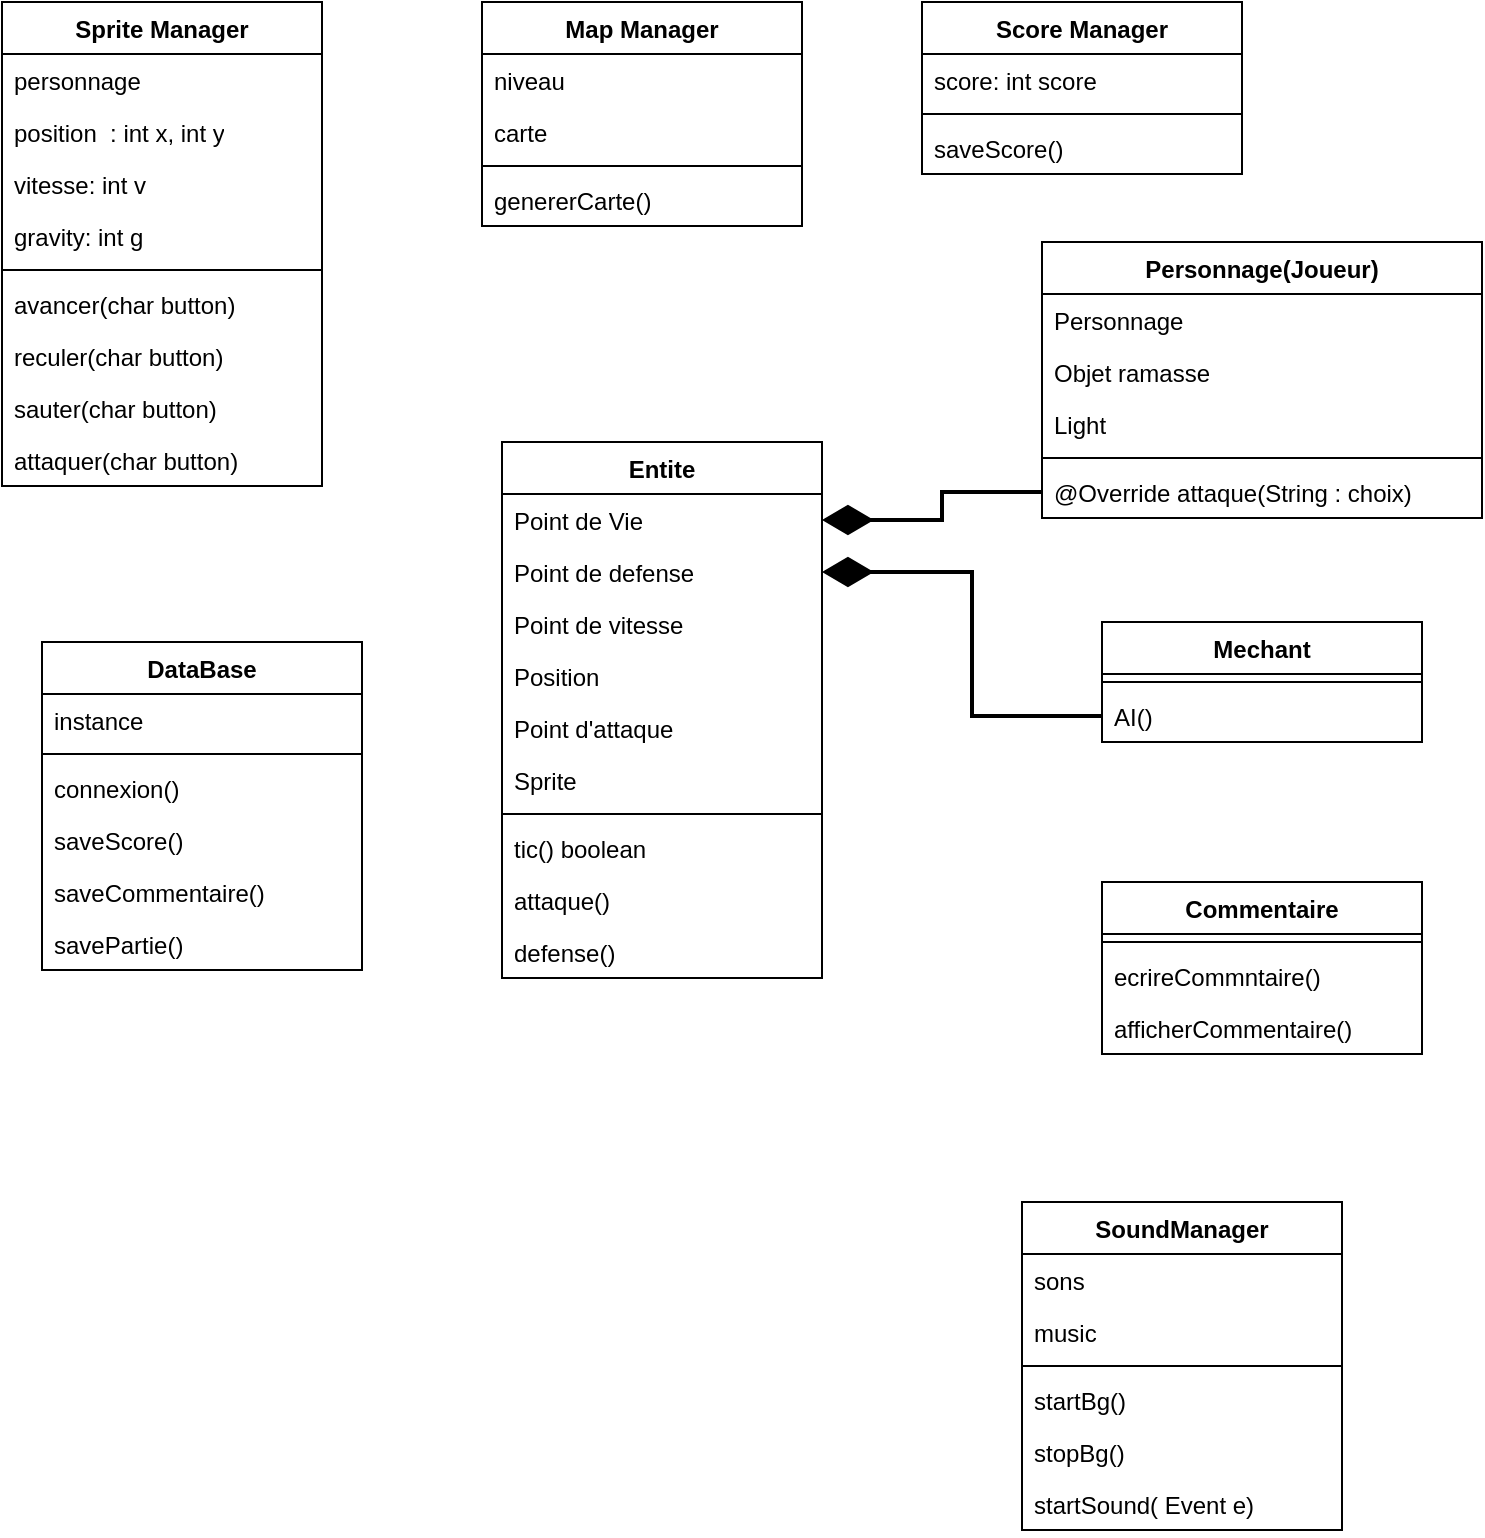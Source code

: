 <mxfile version="21.3.7" type="device">
  <diagram name="Page-1" id="LVqgx021gP9FXMmMxogX">
    <mxGraphModel dx="1418" dy="820" grid="1" gridSize="10" guides="1" tooltips="1" connect="1" arrows="1" fold="1" page="1" pageScale="1" pageWidth="827" pageHeight="1169" math="0" shadow="0">
      <root>
        <mxCell id="0" />
        <mxCell id="1" parent="0" />
        <mxCell id="-nClTXmj8xGGQS2LuVub-1" value="Sprite Manager" style="swimlane;fontStyle=1;align=center;verticalAlign=top;childLayout=stackLayout;horizontal=1;startSize=26;horizontalStack=0;resizeParent=1;resizeParentMax=0;resizeLast=0;collapsible=1;marginBottom=0;whiteSpace=wrap;html=1;" parent="1" vertex="1">
          <mxGeometry x="40" y="80" width="160" height="242" as="geometry" />
        </mxCell>
        <mxCell id="-nClTXmj8xGGQS2LuVub-2" value="personnage" style="text;strokeColor=none;fillColor=none;align=left;verticalAlign=top;spacingLeft=4;spacingRight=4;overflow=hidden;rotatable=0;points=[[0,0.5],[1,0.5]];portConstraint=eastwest;whiteSpace=wrap;html=1;" parent="-nClTXmj8xGGQS2LuVub-1" vertex="1">
          <mxGeometry y="26" width="160" height="26" as="geometry" />
        </mxCell>
        <mxCell id="-nClTXmj8xGGQS2LuVub-5" value="&lt;div&gt;position&amp;nbsp; : int x, int y&lt;br&gt;&lt;/div&gt;&lt;div&gt;&lt;br&gt;&lt;/div&gt;" style="text;strokeColor=none;fillColor=none;align=left;verticalAlign=top;spacingLeft=4;spacingRight=4;overflow=hidden;rotatable=0;points=[[0,0.5],[1,0.5]];portConstraint=eastwest;whiteSpace=wrap;html=1;" parent="-nClTXmj8xGGQS2LuVub-1" vertex="1">
          <mxGeometry y="52" width="160" height="26" as="geometry" />
        </mxCell>
        <mxCell id="-nClTXmj8xGGQS2LuVub-6" value="vitesse: int v" style="text;strokeColor=none;fillColor=none;align=left;verticalAlign=top;spacingLeft=4;spacingRight=4;overflow=hidden;rotatable=0;points=[[0,0.5],[1,0.5]];portConstraint=eastwest;whiteSpace=wrap;html=1;" parent="-nClTXmj8xGGQS2LuVub-1" vertex="1">
          <mxGeometry y="78" width="160" height="26" as="geometry" />
        </mxCell>
        <mxCell id="-nClTXmj8xGGQS2LuVub-21" value="gravity: int g " style="text;strokeColor=none;fillColor=none;align=left;verticalAlign=top;spacingLeft=4;spacingRight=4;overflow=hidden;rotatable=0;points=[[0,0.5],[1,0.5]];portConstraint=eastwest;whiteSpace=wrap;html=1;" parent="-nClTXmj8xGGQS2LuVub-1" vertex="1">
          <mxGeometry y="104" width="160" height="26" as="geometry" />
        </mxCell>
        <mxCell id="-nClTXmj8xGGQS2LuVub-3" value="" style="line;strokeWidth=1;fillColor=none;align=left;verticalAlign=middle;spacingTop=-1;spacingLeft=3;spacingRight=3;rotatable=0;labelPosition=right;points=[];portConstraint=eastwest;strokeColor=inherit;" parent="-nClTXmj8xGGQS2LuVub-1" vertex="1">
          <mxGeometry y="130" width="160" height="8" as="geometry" />
        </mxCell>
        <mxCell id="-nClTXmj8xGGQS2LuVub-4" value="avancer(char button)" style="text;strokeColor=none;fillColor=none;align=left;verticalAlign=top;spacingLeft=4;spacingRight=4;overflow=hidden;rotatable=0;points=[[0,0.5],[1,0.5]];portConstraint=eastwest;whiteSpace=wrap;html=1;" parent="-nClTXmj8xGGQS2LuVub-1" vertex="1">
          <mxGeometry y="138" width="160" height="26" as="geometry" />
        </mxCell>
        <mxCell id="-nClTXmj8xGGQS2LuVub-13" value="reculer(char button)" style="text;strokeColor=none;fillColor=none;align=left;verticalAlign=top;spacingLeft=4;spacingRight=4;overflow=hidden;rotatable=0;points=[[0,0.5],[1,0.5]];portConstraint=eastwest;whiteSpace=wrap;html=1;" parent="-nClTXmj8xGGQS2LuVub-1" vertex="1">
          <mxGeometry y="164" width="160" height="26" as="geometry" />
        </mxCell>
        <mxCell id="-nClTXmj8xGGQS2LuVub-15" value="sauter(char button)" style="text;strokeColor=none;fillColor=none;align=left;verticalAlign=top;spacingLeft=4;spacingRight=4;overflow=hidden;rotatable=0;points=[[0,0.5],[1,0.5]];portConstraint=eastwest;whiteSpace=wrap;html=1;" parent="-nClTXmj8xGGQS2LuVub-1" vertex="1">
          <mxGeometry y="190" width="160" height="26" as="geometry" />
        </mxCell>
        <mxCell id="-nClTXmj8xGGQS2LuVub-16" value="attaquer(char button)" style="text;strokeColor=none;fillColor=none;align=left;verticalAlign=top;spacingLeft=4;spacingRight=4;overflow=hidden;rotatable=0;points=[[0,0.5],[1,0.5]];portConstraint=eastwest;whiteSpace=wrap;html=1;" parent="-nClTXmj8xGGQS2LuVub-1" vertex="1">
          <mxGeometry y="216" width="160" height="26" as="geometry" />
        </mxCell>
        <mxCell id="-nClTXmj8xGGQS2LuVub-17" value="Map Manager" style="swimlane;fontStyle=1;align=center;verticalAlign=top;childLayout=stackLayout;horizontal=1;startSize=26;horizontalStack=0;resizeParent=1;resizeParentMax=0;resizeLast=0;collapsible=1;marginBottom=0;whiteSpace=wrap;html=1;" parent="1" vertex="1">
          <mxGeometry x="280" y="80" width="160" height="112" as="geometry" />
        </mxCell>
        <mxCell id="-nClTXmj8xGGQS2LuVub-18" value="&lt;div&gt;niveau&lt;/div&gt;&lt;div&gt;&lt;br&gt;&lt;/div&gt;" style="text;strokeColor=none;fillColor=none;align=left;verticalAlign=top;spacingLeft=4;spacingRight=4;overflow=hidden;rotatable=0;points=[[0,0.5],[1,0.5]];portConstraint=eastwest;whiteSpace=wrap;html=1;" parent="-nClTXmj8xGGQS2LuVub-17" vertex="1">
          <mxGeometry y="26" width="160" height="26" as="geometry" />
        </mxCell>
        <mxCell id="-nClTXmj8xGGQS2LuVub-22" value="carte" style="text;strokeColor=none;fillColor=none;align=left;verticalAlign=top;spacingLeft=4;spacingRight=4;overflow=hidden;rotatable=0;points=[[0,0.5],[1,0.5]];portConstraint=eastwest;whiteSpace=wrap;html=1;" parent="-nClTXmj8xGGQS2LuVub-17" vertex="1">
          <mxGeometry y="52" width="160" height="26" as="geometry" />
        </mxCell>
        <mxCell id="-nClTXmj8xGGQS2LuVub-19" value="" style="line;strokeWidth=1;fillColor=none;align=left;verticalAlign=middle;spacingTop=-1;spacingLeft=3;spacingRight=3;rotatable=0;labelPosition=right;points=[];portConstraint=eastwest;strokeColor=inherit;" parent="-nClTXmj8xGGQS2LuVub-17" vertex="1">
          <mxGeometry y="78" width="160" height="8" as="geometry" />
        </mxCell>
        <mxCell id="-nClTXmj8xGGQS2LuVub-20" value="genererCarte()" style="text;strokeColor=none;fillColor=none;align=left;verticalAlign=top;spacingLeft=4;spacingRight=4;overflow=hidden;rotatable=0;points=[[0,0.5],[1,0.5]];portConstraint=eastwest;whiteSpace=wrap;html=1;" parent="-nClTXmj8xGGQS2LuVub-17" vertex="1">
          <mxGeometry y="86" width="160" height="26" as="geometry" />
        </mxCell>
        <mxCell id="-nClTXmj8xGGQS2LuVub-25" value="Score Manager" style="swimlane;fontStyle=1;align=center;verticalAlign=top;childLayout=stackLayout;horizontal=1;startSize=26;horizontalStack=0;resizeParent=1;resizeParentMax=0;resizeLast=0;collapsible=1;marginBottom=0;whiteSpace=wrap;html=1;" parent="1" vertex="1">
          <mxGeometry x="500" y="80" width="160" height="86" as="geometry" />
        </mxCell>
        <mxCell id="-nClTXmj8xGGQS2LuVub-26" value="score: int score" style="text;strokeColor=none;fillColor=none;align=left;verticalAlign=top;spacingLeft=4;spacingRight=4;overflow=hidden;rotatable=0;points=[[0,0.5],[1,0.5]];portConstraint=eastwest;whiteSpace=wrap;html=1;" parent="-nClTXmj8xGGQS2LuVub-25" vertex="1">
          <mxGeometry y="26" width="160" height="26" as="geometry" />
        </mxCell>
        <mxCell id="-nClTXmj8xGGQS2LuVub-27" value="" style="line;strokeWidth=1;fillColor=none;align=left;verticalAlign=middle;spacingTop=-1;spacingLeft=3;spacingRight=3;rotatable=0;labelPosition=right;points=[];portConstraint=eastwest;strokeColor=inherit;" parent="-nClTXmj8xGGQS2LuVub-25" vertex="1">
          <mxGeometry y="52" width="160" height="8" as="geometry" />
        </mxCell>
        <mxCell id="-nClTXmj8xGGQS2LuVub-28" value="saveScore()" style="text;strokeColor=none;fillColor=none;align=left;verticalAlign=top;spacingLeft=4;spacingRight=4;overflow=hidden;rotatable=0;points=[[0,0.5],[1,0.5]];portConstraint=eastwest;whiteSpace=wrap;html=1;" parent="-nClTXmj8xGGQS2LuVub-25" vertex="1">
          <mxGeometry y="60" width="160" height="26" as="geometry" />
        </mxCell>
        <mxCell id="-nClTXmj8xGGQS2LuVub-33" value="Personnage(Joueur)" style="swimlane;fontStyle=1;align=center;verticalAlign=top;childLayout=stackLayout;horizontal=1;startSize=26;horizontalStack=0;resizeParent=1;resizeParentMax=0;resizeLast=0;collapsible=1;marginBottom=0;whiteSpace=wrap;html=1;" parent="1" vertex="1">
          <mxGeometry x="560" y="200" width="220" height="138" as="geometry" />
        </mxCell>
        <mxCell id="-nClTXmj8xGGQS2LuVub-34" value="&lt;div&gt;Personnage&lt;/div&gt;&lt;div&gt;&lt;br&gt;&lt;/div&gt;" style="text;strokeColor=none;fillColor=none;align=left;verticalAlign=top;spacingLeft=4;spacingRight=4;overflow=hidden;rotatable=0;points=[[0,0.5],[1,0.5]];portConstraint=eastwest;whiteSpace=wrap;html=1;" parent="-nClTXmj8xGGQS2LuVub-33" vertex="1">
          <mxGeometry y="26" width="220" height="26" as="geometry" />
        </mxCell>
        <mxCell id="-nClTXmj8xGGQS2LuVub-38" value="Objet ramasse" style="text;strokeColor=none;fillColor=none;align=left;verticalAlign=top;spacingLeft=4;spacingRight=4;overflow=hidden;rotatable=0;points=[[0,0.5],[1,0.5]];portConstraint=eastwest;whiteSpace=wrap;html=1;" parent="-nClTXmj8xGGQS2LuVub-33" vertex="1">
          <mxGeometry y="52" width="220" height="26" as="geometry" />
        </mxCell>
        <mxCell id="-nClTXmj8xGGQS2LuVub-95" value="Light" style="text;strokeColor=none;fillColor=none;align=left;verticalAlign=top;spacingLeft=4;spacingRight=4;overflow=hidden;rotatable=0;points=[[0,0.5],[1,0.5]];portConstraint=eastwest;whiteSpace=wrap;html=1;" parent="-nClTXmj8xGGQS2LuVub-33" vertex="1">
          <mxGeometry y="78" width="220" height="26" as="geometry" />
        </mxCell>
        <mxCell id="-nClTXmj8xGGQS2LuVub-35" value="" style="line;strokeWidth=1;fillColor=none;align=left;verticalAlign=middle;spacingTop=-1;spacingLeft=3;spacingRight=3;rotatable=0;labelPosition=right;points=[];portConstraint=eastwest;strokeColor=inherit;" parent="-nClTXmj8xGGQS2LuVub-33" vertex="1">
          <mxGeometry y="104" width="220" height="8" as="geometry" />
        </mxCell>
        <mxCell id="-nClTXmj8xGGQS2LuVub-36" value="@Override attaque(String : choix)" style="text;strokeColor=none;fillColor=none;align=left;verticalAlign=top;spacingLeft=4;spacingRight=4;overflow=hidden;rotatable=0;points=[[0,0.5],[1,0.5]];portConstraint=eastwest;whiteSpace=wrap;html=1;" parent="-nClTXmj8xGGQS2LuVub-33" vertex="1">
          <mxGeometry y="112" width="220" height="26" as="geometry" />
        </mxCell>
        <mxCell id="-nClTXmj8xGGQS2LuVub-40" value="Entite" style="swimlane;fontStyle=1;align=center;verticalAlign=top;childLayout=stackLayout;horizontal=1;startSize=26;horizontalStack=0;resizeParent=1;resizeParentMax=0;resizeLast=0;collapsible=1;marginBottom=0;whiteSpace=wrap;html=1;" parent="1" vertex="1">
          <mxGeometry x="290" y="300" width="160" height="268" as="geometry" />
        </mxCell>
        <mxCell id="-nClTXmj8xGGQS2LuVub-41" value="Point de Vie" style="text;strokeColor=none;fillColor=none;align=left;verticalAlign=top;spacingLeft=4;spacingRight=4;overflow=hidden;rotatable=0;points=[[0,0.5],[1,0.5]];portConstraint=eastwest;whiteSpace=wrap;html=1;" parent="-nClTXmj8xGGQS2LuVub-40" vertex="1">
          <mxGeometry y="26" width="160" height="26" as="geometry" />
        </mxCell>
        <mxCell id="-nClTXmj8xGGQS2LuVub-48" value="Point de defense" style="text;strokeColor=none;fillColor=none;align=left;verticalAlign=top;spacingLeft=4;spacingRight=4;overflow=hidden;rotatable=0;points=[[0,0.5],[1,0.5]];portConstraint=eastwest;whiteSpace=wrap;html=1;" parent="-nClTXmj8xGGQS2LuVub-40" vertex="1">
          <mxGeometry y="52" width="160" height="26" as="geometry" />
        </mxCell>
        <mxCell id="-nClTXmj8xGGQS2LuVub-47" value="Point de vitesse" style="text;strokeColor=none;fillColor=none;align=left;verticalAlign=top;spacingLeft=4;spacingRight=4;overflow=hidden;rotatable=0;points=[[0,0.5],[1,0.5]];portConstraint=eastwest;whiteSpace=wrap;html=1;" parent="-nClTXmj8xGGQS2LuVub-40" vertex="1">
          <mxGeometry y="78" width="160" height="26" as="geometry" />
        </mxCell>
        <mxCell id="-nClTXmj8xGGQS2LuVub-46" value="Position" style="text;strokeColor=none;fillColor=none;align=left;verticalAlign=top;spacingLeft=4;spacingRight=4;overflow=hidden;rotatable=0;points=[[0,0.5],[1,0.5]];portConstraint=eastwest;whiteSpace=wrap;html=1;" parent="-nClTXmj8xGGQS2LuVub-40" vertex="1">
          <mxGeometry y="104" width="160" height="26" as="geometry" />
        </mxCell>
        <mxCell id="-nClTXmj8xGGQS2LuVub-45" value="Point d&#39;attaque" style="text;strokeColor=none;fillColor=none;align=left;verticalAlign=top;spacingLeft=4;spacingRight=4;overflow=hidden;rotatable=0;points=[[0,0.5],[1,0.5]];portConstraint=eastwest;whiteSpace=wrap;html=1;" parent="-nClTXmj8xGGQS2LuVub-40" vertex="1">
          <mxGeometry y="130" width="160" height="26" as="geometry" />
        </mxCell>
        <mxCell id="-nClTXmj8xGGQS2LuVub-44" value="Sprite" style="text;strokeColor=none;fillColor=none;align=left;verticalAlign=top;spacingLeft=4;spacingRight=4;overflow=hidden;rotatable=0;points=[[0,0.5],[1,0.5]];portConstraint=eastwest;whiteSpace=wrap;html=1;" parent="-nClTXmj8xGGQS2LuVub-40" vertex="1">
          <mxGeometry y="156" width="160" height="26" as="geometry" />
        </mxCell>
        <mxCell id="-nClTXmj8xGGQS2LuVub-42" value="" style="line;strokeWidth=1;fillColor=none;align=left;verticalAlign=middle;spacingTop=-1;spacingLeft=3;spacingRight=3;rotatable=0;labelPosition=right;points=[];portConstraint=eastwest;strokeColor=inherit;" parent="-nClTXmj8xGGQS2LuVub-40" vertex="1">
          <mxGeometry y="182" width="160" height="8" as="geometry" />
        </mxCell>
        <mxCell id="-nClTXmj8xGGQS2LuVub-43" value="tic() boolean" style="text;strokeColor=none;fillColor=none;align=left;verticalAlign=top;spacingLeft=4;spacingRight=4;overflow=hidden;rotatable=0;points=[[0,0.5],[1,0.5]];portConstraint=eastwest;whiteSpace=wrap;html=1;" parent="-nClTXmj8xGGQS2LuVub-40" vertex="1">
          <mxGeometry y="190" width="160" height="26" as="geometry" />
        </mxCell>
        <mxCell id="-nClTXmj8xGGQS2LuVub-56" value="attaque()" style="text;strokeColor=none;fillColor=none;align=left;verticalAlign=top;spacingLeft=4;spacingRight=4;overflow=hidden;rotatable=0;points=[[0,0.5],[1,0.5]];portConstraint=eastwest;whiteSpace=wrap;html=1;" parent="-nClTXmj8xGGQS2LuVub-40" vertex="1">
          <mxGeometry y="216" width="160" height="26" as="geometry" />
        </mxCell>
        <mxCell id="-nClTXmj8xGGQS2LuVub-55" value="defense()" style="text;strokeColor=none;fillColor=none;align=left;verticalAlign=top;spacingLeft=4;spacingRight=4;overflow=hidden;rotatable=0;points=[[0,0.5],[1,0.5]];portConstraint=eastwest;whiteSpace=wrap;html=1;" parent="-nClTXmj8xGGQS2LuVub-40" vertex="1">
          <mxGeometry y="242" width="160" height="26" as="geometry" />
        </mxCell>
        <mxCell id="-nClTXmj8xGGQS2LuVub-65" value="Mechant" style="swimlane;fontStyle=1;align=center;verticalAlign=top;childLayout=stackLayout;horizontal=1;startSize=26;horizontalStack=0;resizeParent=1;resizeParentMax=0;resizeLast=0;collapsible=1;marginBottom=0;whiteSpace=wrap;html=1;" parent="1" vertex="1">
          <mxGeometry x="590" y="390" width="160" height="60" as="geometry" />
        </mxCell>
        <mxCell id="-nClTXmj8xGGQS2LuVub-67" value="" style="line;strokeWidth=1;fillColor=none;align=left;verticalAlign=middle;spacingTop=-1;spacingLeft=3;spacingRight=3;rotatable=0;labelPosition=right;points=[];portConstraint=eastwest;strokeColor=inherit;" parent="-nClTXmj8xGGQS2LuVub-65" vertex="1">
          <mxGeometry y="26" width="160" height="8" as="geometry" />
        </mxCell>
        <mxCell id="-nClTXmj8xGGQS2LuVub-68" value="AI()" style="text;strokeColor=none;fillColor=none;align=left;verticalAlign=top;spacingLeft=4;spacingRight=4;overflow=hidden;rotatable=0;points=[[0,0.5],[1,0.5]];portConstraint=eastwest;whiteSpace=wrap;html=1;" parent="-nClTXmj8xGGQS2LuVub-65" vertex="1">
          <mxGeometry y="34" width="160" height="26" as="geometry" />
        </mxCell>
        <mxCell id="-nClTXmj8xGGQS2LuVub-69" value="DataBase" style="swimlane;fontStyle=1;align=center;verticalAlign=top;childLayout=stackLayout;horizontal=1;startSize=26;horizontalStack=0;resizeParent=1;resizeParentMax=0;resizeLast=0;collapsible=1;marginBottom=0;whiteSpace=wrap;html=1;" parent="1" vertex="1">
          <mxGeometry x="60" y="400" width="160" height="164" as="geometry" />
        </mxCell>
        <mxCell id="-nClTXmj8xGGQS2LuVub-70" value="instance" style="text;strokeColor=none;fillColor=none;align=left;verticalAlign=top;spacingLeft=4;spacingRight=4;overflow=hidden;rotatable=0;points=[[0,0.5],[1,0.5]];portConstraint=eastwest;whiteSpace=wrap;html=1;" parent="-nClTXmj8xGGQS2LuVub-69" vertex="1">
          <mxGeometry y="26" width="160" height="26" as="geometry" />
        </mxCell>
        <mxCell id="-nClTXmj8xGGQS2LuVub-71" value="" style="line;strokeWidth=1;fillColor=none;align=left;verticalAlign=middle;spacingTop=-1;spacingLeft=3;spacingRight=3;rotatable=0;labelPosition=right;points=[];portConstraint=eastwest;strokeColor=inherit;" parent="-nClTXmj8xGGQS2LuVub-69" vertex="1">
          <mxGeometry y="52" width="160" height="8" as="geometry" />
        </mxCell>
        <mxCell id="-nClTXmj8xGGQS2LuVub-72" value="connexion()" style="text;strokeColor=none;fillColor=none;align=left;verticalAlign=top;spacingLeft=4;spacingRight=4;overflow=hidden;rotatable=0;points=[[0,0.5],[1,0.5]];portConstraint=eastwest;whiteSpace=wrap;html=1;" parent="-nClTXmj8xGGQS2LuVub-69" vertex="1">
          <mxGeometry y="60" width="160" height="26" as="geometry" />
        </mxCell>
        <mxCell id="-nClTXmj8xGGQS2LuVub-76" value="saveScore()" style="text;strokeColor=none;fillColor=none;align=left;verticalAlign=top;spacingLeft=4;spacingRight=4;overflow=hidden;rotatable=0;points=[[0,0.5],[1,0.5]];portConstraint=eastwest;whiteSpace=wrap;html=1;" parent="-nClTXmj8xGGQS2LuVub-69" vertex="1">
          <mxGeometry y="86" width="160" height="26" as="geometry" />
        </mxCell>
        <mxCell id="-nClTXmj8xGGQS2LuVub-84" value="saveCommentaire()" style="text;strokeColor=none;fillColor=none;align=left;verticalAlign=top;spacingLeft=4;spacingRight=4;overflow=hidden;rotatable=0;points=[[0,0.5],[1,0.5]];portConstraint=eastwest;whiteSpace=wrap;html=1;" parent="-nClTXmj8xGGQS2LuVub-69" vertex="1">
          <mxGeometry y="112" width="160" height="26" as="geometry" />
        </mxCell>
        <mxCell id="-nClTXmj8xGGQS2LuVub-85" value="savePartie()" style="text;strokeColor=none;fillColor=none;align=left;verticalAlign=top;spacingLeft=4;spacingRight=4;overflow=hidden;rotatable=0;points=[[0,0.5],[1,0.5]];portConstraint=eastwest;whiteSpace=wrap;html=1;" parent="-nClTXmj8xGGQS2LuVub-69" vertex="1">
          <mxGeometry y="138" width="160" height="26" as="geometry" />
        </mxCell>
        <mxCell id="-nClTXmj8xGGQS2LuVub-77" value="Commentaire" style="swimlane;fontStyle=1;align=center;verticalAlign=top;childLayout=stackLayout;horizontal=1;startSize=26;horizontalStack=0;resizeParent=1;resizeParentMax=0;resizeLast=0;collapsible=1;marginBottom=0;whiteSpace=wrap;html=1;" parent="1" vertex="1">
          <mxGeometry x="590" y="520" width="160" height="86" as="geometry" />
        </mxCell>
        <mxCell id="-nClTXmj8xGGQS2LuVub-79" value="" style="line;strokeWidth=1;fillColor=none;align=left;verticalAlign=middle;spacingTop=-1;spacingLeft=3;spacingRight=3;rotatable=0;labelPosition=right;points=[];portConstraint=eastwest;strokeColor=inherit;" parent="-nClTXmj8xGGQS2LuVub-77" vertex="1">
          <mxGeometry y="26" width="160" height="8" as="geometry" />
        </mxCell>
        <mxCell id="-nClTXmj8xGGQS2LuVub-80" value="ecrireCommntaire()" style="text;strokeColor=none;fillColor=none;align=left;verticalAlign=top;spacingLeft=4;spacingRight=4;overflow=hidden;rotatable=0;points=[[0,0.5],[1,0.5]];portConstraint=eastwest;whiteSpace=wrap;html=1;" parent="-nClTXmj8xGGQS2LuVub-77" vertex="1">
          <mxGeometry y="34" width="160" height="26" as="geometry" />
        </mxCell>
        <mxCell id="-nClTXmj8xGGQS2LuVub-83" value="afficherCommentaire()" style="text;strokeColor=none;fillColor=none;align=left;verticalAlign=top;spacingLeft=4;spacingRight=4;overflow=hidden;rotatable=0;points=[[0,0.5],[1,0.5]];portConstraint=eastwest;whiteSpace=wrap;html=1;" parent="-nClTXmj8xGGQS2LuVub-77" vertex="1">
          <mxGeometry y="60" width="160" height="26" as="geometry" />
        </mxCell>
        <mxCell id="-nClTXmj8xGGQS2LuVub-86" value="SoundManager" style="swimlane;fontStyle=1;align=center;verticalAlign=top;childLayout=stackLayout;horizontal=1;startSize=26;horizontalStack=0;resizeParent=1;resizeParentMax=0;resizeLast=0;collapsible=1;marginBottom=0;whiteSpace=wrap;html=1;" parent="1" vertex="1">
          <mxGeometry x="550" y="680" width="160" height="164" as="geometry" />
        </mxCell>
        <mxCell id="-nClTXmj8xGGQS2LuVub-87" value="sons" style="text;strokeColor=none;fillColor=none;align=left;verticalAlign=top;spacingLeft=4;spacingRight=4;overflow=hidden;rotatable=0;points=[[0,0.5],[1,0.5]];portConstraint=eastwest;whiteSpace=wrap;html=1;" parent="-nClTXmj8xGGQS2LuVub-86" vertex="1">
          <mxGeometry y="26" width="160" height="26" as="geometry" />
        </mxCell>
        <mxCell id="-nClTXmj8xGGQS2LuVub-92" value="music" style="text;strokeColor=none;fillColor=none;align=left;verticalAlign=top;spacingLeft=4;spacingRight=4;overflow=hidden;rotatable=0;points=[[0,0.5],[1,0.5]];portConstraint=eastwest;whiteSpace=wrap;html=1;" parent="-nClTXmj8xGGQS2LuVub-86" vertex="1">
          <mxGeometry y="52" width="160" height="26" as="geometry" />
        </mxCell>
        <mxCell id="-nClTXmj8xGGQS2LuVub-88" value="" style="line;strokeWidth=1;fillColor=none;align=left;verticalAlign=middle;spacingTop=-1;spacingLeft=3;spacingRight=3;rotatable=0;labelPosition=right;points=[];portConstraint=eastwest;strokeColor=inherit;" parent="-nClTXmj8xGGQS2LuVub-86" vertex="1">
          <mxGeometry y="78" width="160" height="8" as="geometry" />
        </mxCell>
        <mxCell id="-nClTXmj8xGGQS2LuVub-89" value="startBg()" style="text;strokeColor=none;fillColor=none;align=left;verticalAlign=top;spacingLeft=4;spacingRight=4;overflow=hidden;rotatable=0;points=[[0,0.5],[1,0.5]];portConstraint=eastwest;whiteSpace=wrap;html=1;" parent="-nClTXmj8xGGQS2LuVub-86" vertex="1">
          <mxGeometry y="86" width="160" height="26" as="geometry" />
        </mxCell>
        <mxCell id="-nClTXmj8xGGQS2LuVub-94" value="stopBg()" style="text;strokeColor=none;fillColor=none;align=left;verticalAlign=top;spacingLeft=4;spacingRight=4;overflow=hidden;rotatable=0;points=[[0,0.5],[1,0.5]];portConstraint=eastwest;whiteSpace=wrap;html=1;" parent="-nClTXmj8xGGQS2LuVub-86" vertex="1">
          <mxGeometry y="112" width="160" height="26" as="geometry" />
        </mxCell>
        <mxCell id="-nClTXmj8xGGQS2LuVub-93" value="startSound( Event e)" style="text;strokeColor=none;fillColor=none;align=left;verticalAlign=top;spacingLeft=4;spacingRight=4;overflow=hidden;rotatable=0;points=[[0,0.5],[1,0.5]];portConstraint=eastwest;whiteSpace=wrap;html=1;" parent="-nClTXmj8xGGQS2LuVub-86" vertex="1">
          <mxGeometry y="138" width="160" height="26" as="geometry" />
        </mxCell>
        <mxCell id="-g0lNqBGsvAPhFu-zEmO-2" style="edgeStyle=orthogonalEdgeStyle;rounded=0;orthogonalLoop=1;jettySize=auto;html=1;entryX=0;entryY=0.5;entryDx=0;entryDy=0;strokeWidth=2;endSize=20;endArrow=none;endFill=0;startArrow=diamondThin;startFill=1;startSize=20;" parent="1" source="-nClTXmj8xGGQS2LuVub-41" target="-nClTXmj8xGGQS2LuVub-36" edge="1">
          <mxGeometry relative="1" as="geometry" />
        </mxCell>
        <mxCell id="-g0lNqBGsvAPhFu-zEmO-4" style="edgeStyle=orthogonalEdgeStyle;rounded=0;orthogonalLoop=1;jettySize=auto;html=1;entryX=0;entryY=0.5;entryDx=0;entryDy=0;strokeWidth=2;endArrow=none;endFill=0;endSize=20;startArrow=diamondThin;startFill=1;targetPerimeterSpacing=1;sourcePerimeterSpacing=0;jumpSize=9;startSize=20;" parent="1" source="-nClTXmj8xGGQS2LuVub-48" target="-nClTXmj8xGGQS2LuVub-68" edge="1">
          <mxGeometry relative="1" as="geometry" />
        </mxCell>
      </root>
    </mxGraphModel>
  </diagram>
</mxfile>
